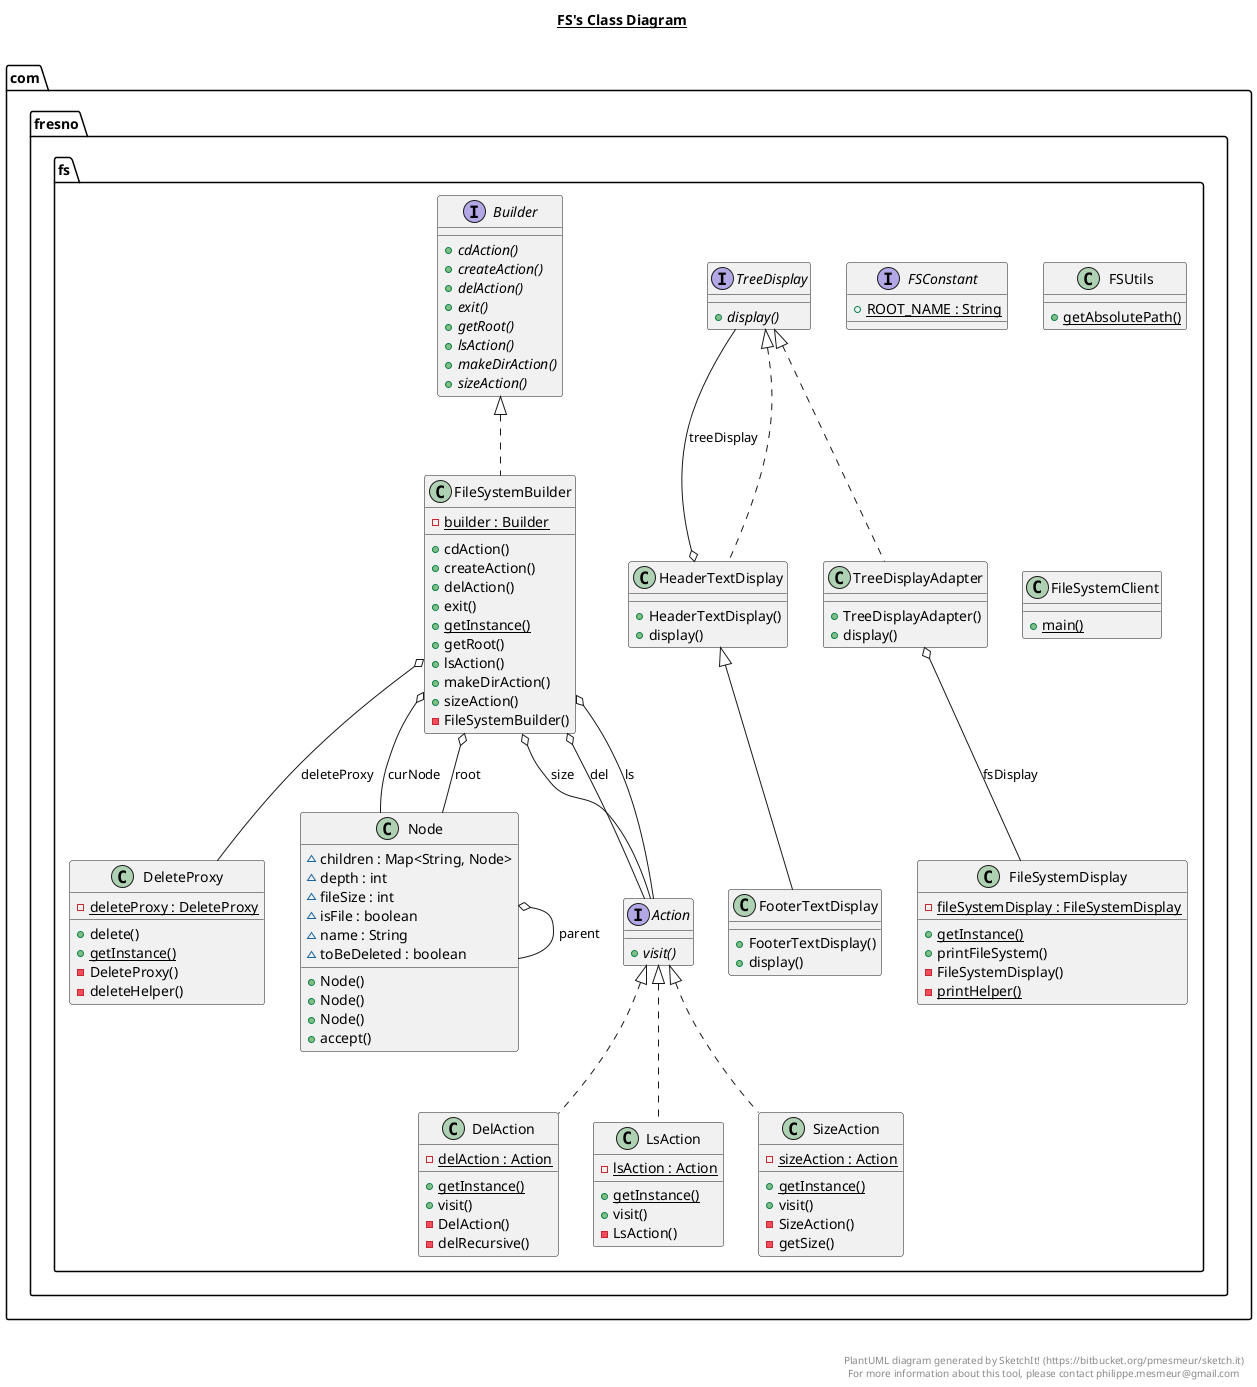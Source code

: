 @startuml

title __FS's Class Diagram__\n

  namespace com.fresno.fs {
    interface com.fresno.fs.Action {
        {abstract} + visit()
    }
  }
  

  namespace com.fresno.fs {
    interface com.fresno.fs.Builder {
        {abstract} + cdAction()
        {abstract} + createAction()
        {abstract} + delAction()
        {abstract} + exit()
        {abstract} + getRoot()
        {abstract} + lsAction()
        {abstract} + makeDirAction()
        {abstract} + sizeAction()
    }
  }
  

  namespace com.fresno.fs {
    class com.fresno.fs.DelAction {
        {static} - delAction : Action
        {static} + getInstance()
        + visit()
        - DelAction()
        - delRecursive()
    }
  }
  

  namespace com.fresno.fs {
    class com.fresno.fs.DeleteProxy {
        {static} - deleteProxy : DeleteProxy
        + delete()
        {static} + getInstance()
        - DeleteProxy()
        - deleteHelper()
    }
  }
  

  namespace com.fresno.fs {
    interface com.fresno.fs.FSConstant {
        {static} + ROOT_NAME : String
    }
  }
  

  namespace com.fresno.fs {
    class com.fresno.fs.FSUtils {
        {static} + getAbsolutePath()
    }
  }
  

  namespace com.fresno.fs {
    class com.fresno.fs.FileSystemBuilder {
        {static} - builder : Builder
        + cdAction()
        + createAction()
        + delAction()
        + exit()
        {static} + getInstance()
        + getRoot()
        + lsAction()
        + makeDirAction()
        + sizeAction()
        - FileSystemBuilder()
    }
  }
  

  namespace com.fresno.fs {
    class com.fresno.fs.FileSystemClient {
        {static} + main()
    }
  }
  

  namespace com.fresno.fs {
    class com.fresno.fs.FileSystemDisplay {
        {static} - fileSystemDisplay : FileSystemDisplay
        {static} + getInstance()
        + printFileSystem()
        - FileSystemDisplay()
        {static} - printHelper()
    }
  }
  

  namespace com.fresno.fs {
    class com.fresno.fs.FooterTextDisplay {
        + FooterTextDisplay()
        + display()
    }
  }
  

  namespace com.fresno.fs {
    class com.fresno.fs.HeaderTextDisplay {
        + HeaderTextDisplay()
        + display()
    }
  }
  

  namespace com.fresno.fs {
    class com.fresno.fs.LsAction {
        {static} - lsAction : Action
        {static} + getInstance()
        + visit()
        - LsAction()
    }
  }
  

  namespace com.fresno.fs {
    class com.fresno.fs.Node {
        ~ children : Map<String, Node>
        ~ depth : int
        ~ fileSize : int
        ~ isFile : boolean
        ~ name : String
        ~ toBeDeleted : boolean
        + Node()
        + Node()
        + Node()
        + accept()
    }
  }
  

  namespace com.fresno.fs {
    class com.fresno.fs.SizeAction {
        {static} - sizeAction : Action
        {static} + getInstance()
        + visit()
        - SizeAction()
        - getSize()
    }
  }
  

  namespace com.fresno.fs {
    interface com.fresno.fs.TreeDisplay {
        {abstract} + display()
    }
  }
  

  namespace com.fresno.fs {
    class com.fresno.fs.TreeDisplayAdapter {
        + TreeDisplayAdapter()
        + display()
    }
  }
  

  com.fresno.fs.DelAction .up.|> com.fresno.fs.Action
  com.fresno.fs.FileSystemBuilder .up.|> com.fresno.fs.Builder
  com.fresno.fs.FileSystemBuilder o-- com.fresno.fs.Node : curNode
  com.fresno.fs.FileSystemBuilder o-- com.fresno.fs.Action : del
  com.fresno.fs.FileSystemBuilder o-- com.fresno.fs.DeleteProxy : deleteProxy
  com.fresno.fs.FileSystemBuilder o-- com.fresno.fs.Action : ls
  com.fresno.fs.FileSystemBuilder o-- com.fresno.fs.Node : root
  com.fresno.fs.FileSystemBuilder o-- com.fresno.fs.Action : size
  com.fresno.fs.FooterTextDisplay -up-|> com.fresno.fs.HeaderTextDisplay
  com.fresno.fs.HeaderTextDisplay .up.|> com.fresno.fs.TreeDisplay
  com.fresno.fs.HeaderTextDisplay o-- com.fresno.fs.TreeDisplay : treeDisplay
  com.fresno.fs.LsAction .up.|> com.fresno.fs.Action
  com.fresno.fs.Node o-- com.fresno.fs.Node : parent
  com.fresno.fs.SizeAction .up.|> com.fresno.fs.Action
  com.fresno.fs.TreeDisplayAdapter .up.|> com.fresno.fs.TreeDisplay
  com.fresno.fs.TreeDisplayAdapter o-- com.fresno.fs.FileSystemDisplay : fsDisplay


right footer


PlantUML diagram generated by SketchIt! (https://bitbucket.org/pmesmeur/sketch.it)
For more information about this tool, please contact philippe.mesmeur@gmail.com
endfooter

@enduml

